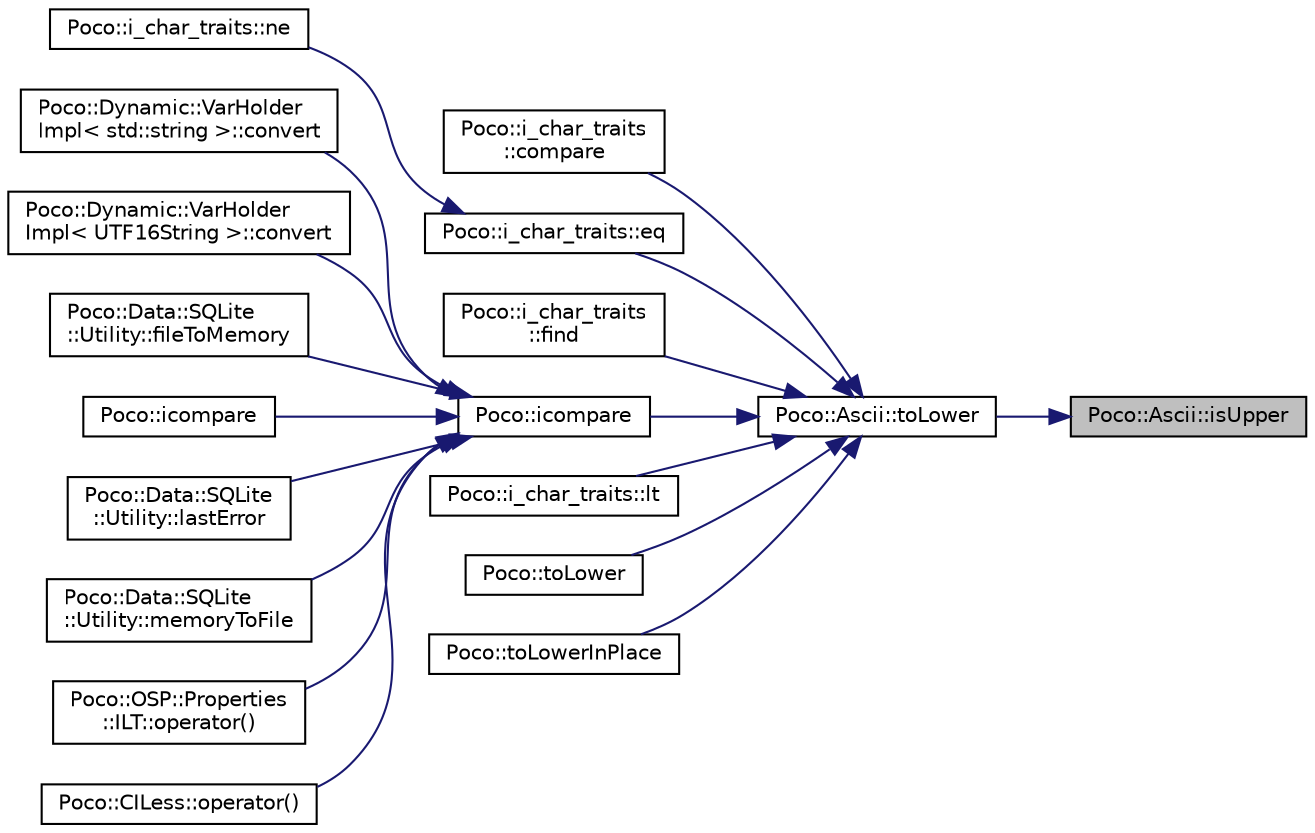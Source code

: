 digraph "Poco::Ascii::isUpper"
{
 // LATEX_PDF_SIZE
  edge [fontname="Helvetica",fontsize="10",labelfontname="Helvetica",labelfontsize="10"];
  node [fontname="Helvetica",fontsize="10",shape=record];
  rankdir="RL";
  Node1 [label="Poco::Ascii::isUpper",height=0.2,width=0.4,color="black", fillcolor="grey75", style="filled", fontcolor="black",tooltip=" "];
  Node1 -> Node2 [dir="back",color="midnightblue",fontsize="10",style="solid",fontname="Helvetica"];
  Node2 [label="Poco::Ascii::toLower",height=0.2,width=0.4,color="black", fillcolor="white", style="filled",URL="$classPoco_1_1Ascii.html#a60e7810a5713e9ce051c5c914073a18e",tooltip=" "];
  Node2 -> Node3 [dir="back",color="midnightblue",fontsize="10",style="solid",fontname="Helvetica"];
  Node3 [label="Poco::i_char_traits\l::compare",height=0.2,width=0.4,color="black", fillcolor="white", style="filled",URL="$structPoco_1_1i__char__traits.html#a476b5022e07dbf3305d66184e658f0db",tooltip=" "];
  Node2 -> Node4 [dir="back",color="midnightblue",fontsize="10",style="solid",fontname="Helvetica"];
  Node4 [label="Poco::i_char_traits::eq",height=0.2,width=0.4,color="black", fillcolor="white", style="filled",URL="$structPoco_1_1i__char__traits.html#a88041d3388b3e285432f1a6a7abe9472",tooltip=" "];
  Node4 -> Node5 [dir="back",color="midnightblue",fontsize="10",style="solid",fontname="Helvetica"];
  Node5 [label="Poco::i_char_traits::ne",height=0.2,width=0.4,color="black", fillcolor="white", style="filled",URL="$structPoco_1_1i__char__traits.html#a23f812dca53afc893a0f0751376728db",tooltip=" "];
  Node2 -> Node6 [dir="back",color="midnightblue",fontsize="10",style="solid",fontname="Helvetica"];
  Node6 [label="Poco::i_char_traits\l::find",height=0.2,width=0.4,color="black", fillcolor="white", style="filled",URL="$structPoco_1_1i__char__traits.html#ad3e49d031a5662f45a62771357b12d77",tooltip=" "];
  Node2 -> Node7 [dir="back",color="midnightblue",fontsize="10",style="solid",fontname="Helvetica"];
  Node7 [label="Poco::icompare",height=0.2,width=0.4,color="black", fillcolor="white", style="filled",URL="$namespacePoco.html#afb05bcfd8abef9bd40a50c2805206c3a",tooltip="Case-insensitive string comparison."];
  Node7 -> Node8 [dir="back",color="midnightblue",fontsize="10",style="solid",fontname="Helvetica"];
  Node8 [label="Poco::Dynamic::VarHolder\lImpl\< std::string \>::convert",height=0.2,width=0.4,color="black", fillcolor="white", style="filled",URL="$classPoco_1_1Dynamic_1_1VarHolderImpl_3_01std_1_1string_01_4.html#a3b4bd82d7d609eea8546a7b86b68037e",tooltip="Calls convert(UInt32)."];
  Node7 -> Node9 [dir="back",color="midnightblue",fontsize="10",style="solid",fontname="Helvetica"];
  Node9 [label="Poco::Dynamic::VarHolder\lImpl\< UTF16String \>::convert",height=0.2,width=0.4,color="black", fillcolor="white", style="filled",URL="$classPoco_1_1Dynamic_1_1VarHolderImpl_3_01UTF16String_01_4.html#a561daf7638d1dd8db307fcab17782c26",tooltip="Calls convert(UInt32)."];
  Node7 -> Node10 [dir="back",color="midnightblue",fontsize="10",style="solid",fontname="Helvetica"];
  Node10 [label="Poco::Data::SQLite\l::Utility::fileToMemory",height=0.2,width=0.4,color="black", fillcolor="white", style="filled",URL="$classPoco_1_1Data_1_1SQLite_1_1Utility.html#af4e120c0c23accd345e346684d7d2384",tooltip=" "];
  Node7 -> Node11 [dir="back",color="midnightblue",fontsize="10",style="solid",fontname="Helvetica"];
  Node11 [label="Poco::icompare",height=0.2,width=0.4,color="black", fillcolor="white", style="filled",URL="$namespacePoco.html#a401dd2eae64ffa385ffbeafa0c6077d5",tooltip=" "];
  Node7 -> Node12 [dir="back",color="midnightblue",fontsize="10",style="solid",fontname="Helvetica"];
  Node12 [label="Poco::Data::SQLite\l::Utility::lastError",height=0.2,width=0.4,color="black", fillcolor="white", style="filled",URL="$classPoco_1_1Data_1_1SQLite_1_1Utility.html#a8978ff3dd2f0b94bb2282967cd85f480",tooltip="Retreives the last error code from sqlite and converts it to a string."];
  Node7 -> Node13 [dir="back",color="midnightblue",fontsize="10",style="solid",fontname="Helvetica"];
  Node13 [label="Poco::Data::SQLite\l::Utility::memoryToFile",height=0.2,width=0.4,color="black", fillcolor="white", style="filled",URL="$classPoco_1_1Data_1_1SQLite_1_1Utility.html#a14af28ac3f5f401130896480401da5fd",tooltip=" "];
  Node7 -> Node14 [dir="back",color="midnightblue",fontsize="10",style="solid",fontname="Helvetica"];
  Node14 [label="Poco::OSP::Properties\l::ILT::operator()",height=0.2,width=0.4,color="black", fillcolor="white", style="filled",URL="$structPoco_1_1OSP_1_1Properties_1_1ILT.html#ac58ba51d16749cff6c80da5499edf1fe",tooltip=" "];
  Node7 -> Node15 [dir="back",color="midnightblue",fontsize="10",style="solid",fontname="Helvetica"];
  Node15 [label="Poco::CILess::operator()",height=0.2,width=0.4,color="black", fillcolor="white", style="filled",URL="$structPoco_1_1CILess.html#a360205e7cd32ee2f51fdc03671f61480",tooltip=" "];
  Node2 -> Node16 [dir="back",color="midnightblue",fontsize="10",style="solid",fontname="Helvetica"];
  Node16 [label="Poco::i_char_traits::lt",height=0.2,width=0.4,color="black", fillcolor="white", style="filled",URL="$structPoco_1_1i__char__traits.html#acea27bc29054ab8fae9b847b6d043a0f",tooltip=" "];
  Node2 -> Node17 [dir="back",color="midnightblue",fontsize="10",style="solid",fontname="Helvetica"];
  Node17 [label="Poco::toLower",height=0.2,width=0.4,color="black", fillcolor="white", style="filled",URL="$namespacePoco.html#aaf77edc647cd93d1857fa136db85bc62",tooltip="Returns a copy of str containing all lower-case characters."];
  Node2 -> Node18 [dir="back",color="midnightblue",fontsize="10",style="solid",fontname="Helvetica"];
  Node18 [label="Poco::toLowerInPlace",height=0.2,width=0.4,color="black", fillcolor="white", style="filled",URL="$namespacePoco.html#a8313acc026bc3125af69508a8c18fc58",tooltip="Replaces all characters in str with their lower-case counterparts."];
}
